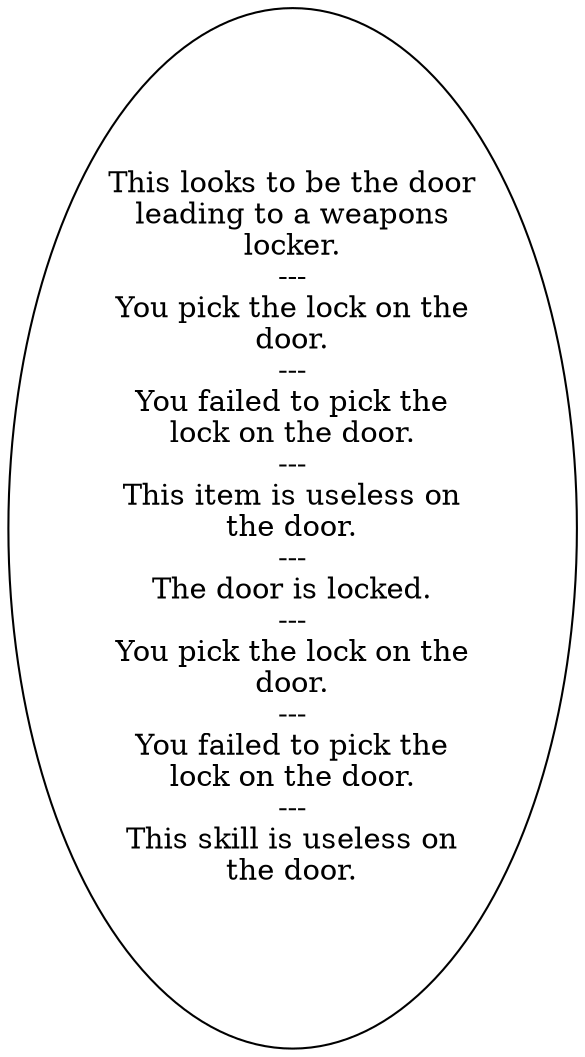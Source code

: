 digraph GLO3WEP {
  "start" [style=filled       fillcolor="#FFFFFF"       color="#000000"]
  "start" [label="This looks to be the door\nleading to a weapons\nlocker.\n---\nYou pick the lock on the\ndoor.\n---\nYou failed to pick the\nlock on the door.\n---\nThis item is useless on\nthe door.\n---\nThe door is locked.\n---\nYou pick the lock on the\ndoor.\n---\nYou failed to pick the\nlock on the door.\n---\nThis skill is useless on\nthe door."]
}